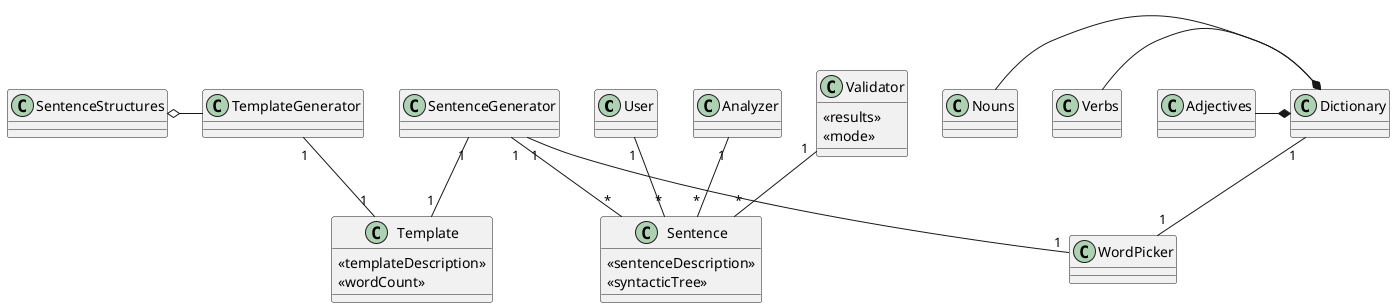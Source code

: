 @startuml Domain Model

    class User {
    }

    class Sentence {
        <<sentenceDescription>>
        <<syntacticTree>>
    }

    class Analyzer {
    }
    
    class TemplateGenerator {
         
    }

    class Template {
        <<templateDescription>>
        <<wordCount>>
    }

    class Dictionary {
        
    }

    class WordPicker {
    }
    class SentenceGenerator {
    }

    class Validator {
        <<results>>
        <<mode>>
    }
    class Nouns {

    }
    class Verbs {

    }
    class Adjectives {

    }
    class SentenceStructures {

    }
    SentenceStructures o- TemplateGenerator
    Nouns -* Dictionary
    Verbs -* Dictionary
    Adjectives -* Dictionary

    User "1"--"*" Sentence
    Analyzer "1"--"*" Sentence
    SentenceGenerator "1"--"*" Sentence
    Validator "1"--"*" Sentence
    SentenceGenerator "1"--"1" Template
    SentenceGenerator "1"--"1" WordPicker
    TemplateGenerator "1"--"1" Template
    Dictionary "1"--"1" WordPicker
